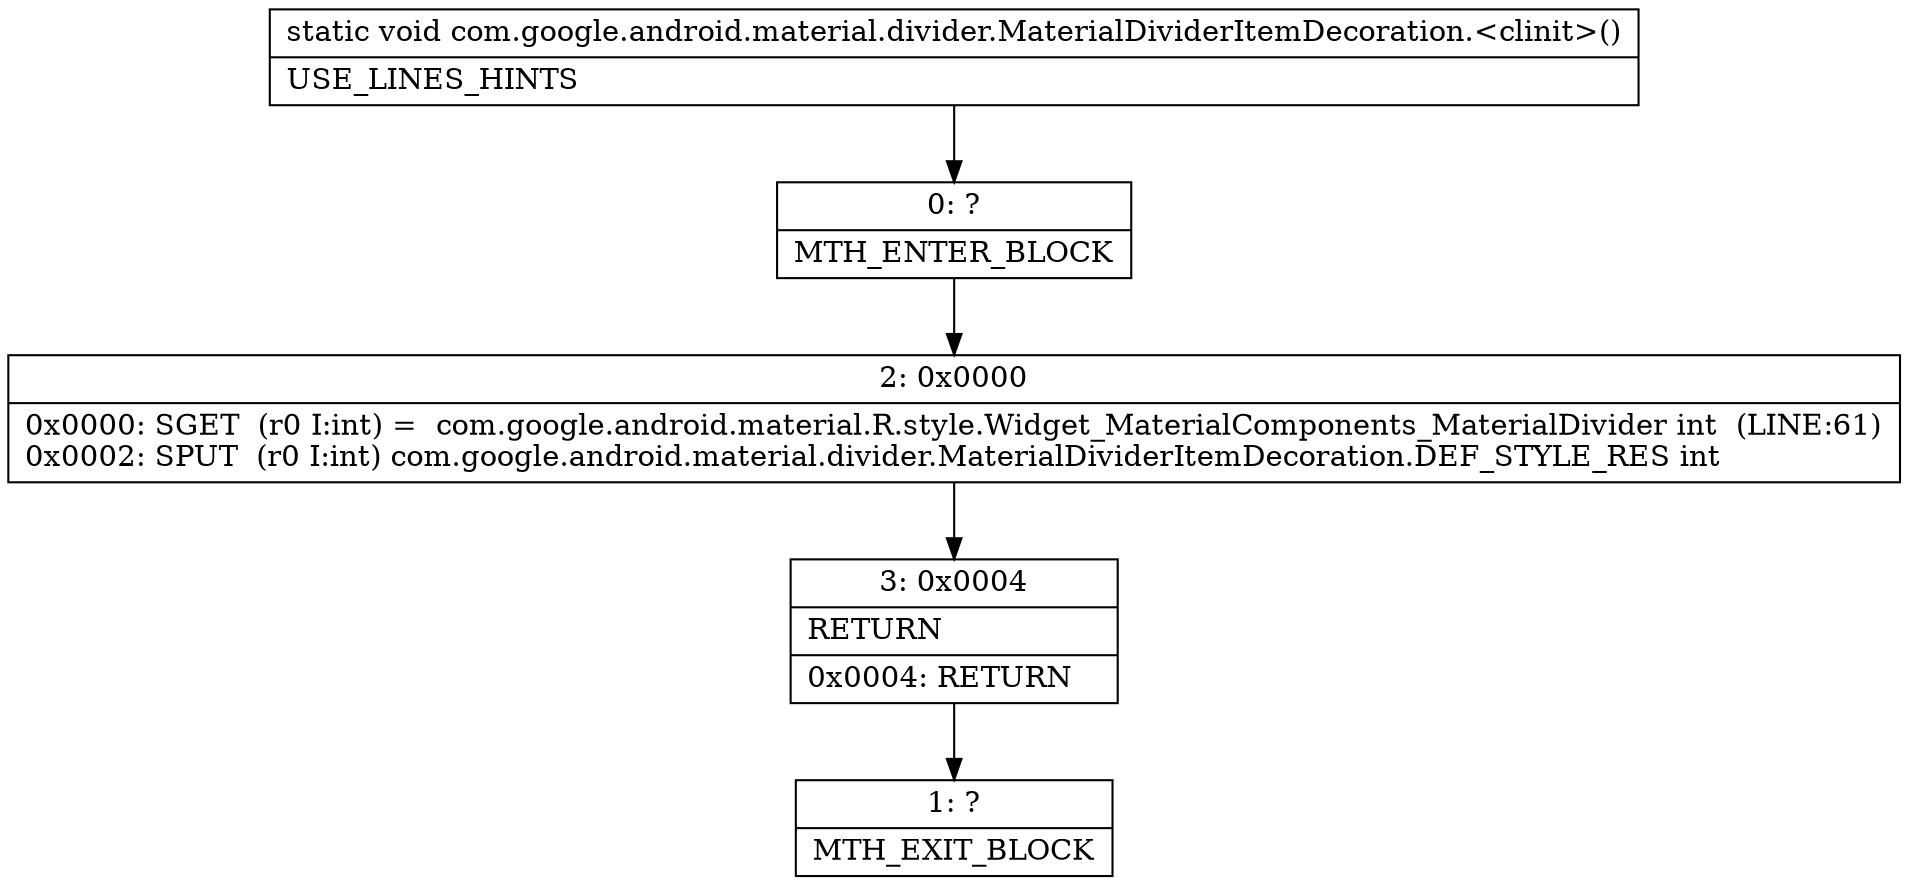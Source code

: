digraph "CFG forcom.google.android.material.divider.MaterialDividerItemDecoration.\<clinit\>()V" {
Node_0 [shape=record,label="{0\:\ ?|MTH_ENTER_BLOCK\l}"];
Node_2 [shape=record,label="{2\:\ 0x0000|0x0000: SGET  (r0 I:int) =  com.google.android.material.R.style.Widget_MaterialComponents_MaterialDivider int  (LINE:61)\l0x0002: SPUT  (r0 I:int) com.google.android.material.divider.MaterialDividerItemDecoration.DEF_STYLE_RES int \l}"];
Node_3 [shape=record,label="{3\:\ 0x0004|RETURN\l|0x0004: RETURN   \l}"];
Node_1 [shape=record,label="{1\:\ ?|MTH_EXIT_BLOCK\l}"];
MethodNode[shape=record,label="{static void com.google.android.material.divider.MaterialDividerItemDecoration.\<clinit\>()  | USE_LINES_HINTS\l}"];
MethodNode -> Node_0;Node_0 -> Node_2;
Node_2 -> Node_3;
Node_3 -> Node_1;
}

